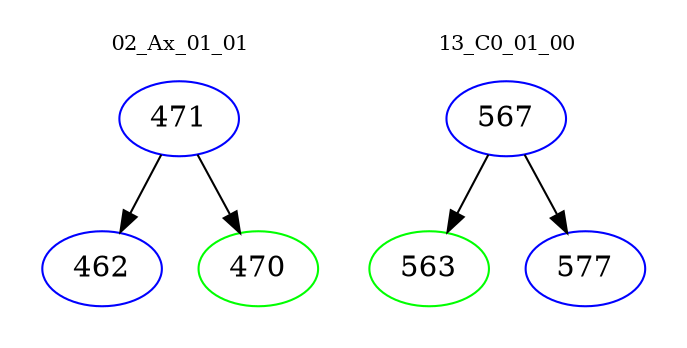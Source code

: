 digraph{
subgraph cluster_0 {
color = white
label = "02_Ax_01_01";
fontsize=10;
T0_471 [label="471", color="blue"]
T0_471 -> T0_462 [color="black"]
T0_462 [label="462", color="blue"]
T0_471 -> T0_470 [color="black"]
T0_470 [label="470", color="green"]
}
subgraph cluster_1 {
color = white
label = "13_C0_01_00";
fontsize=10;
T1_567 [label="567", color="blue"]
T1_567 -> T1_563 [color="black"]
T1_563 [label="563", color="green"]
T1_567 -> T1_577 [color="black"]
T1_577 [label="577", color="blue"]
}
}
